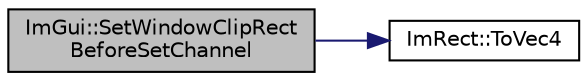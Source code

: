 digraph "ImGui::SetWindowClipRectBeforeSetChannel"
{
 // LATEX_PDF_SIZE
  edge [fontname="Helvetica",fontsize="10",labelfontname="Helvetica",labelfontsize="10"];
  node [fontname="Helvetica",fontsize="10",shape=record];
  rankdir="LR";
  Node1 [label="ImGui::SetWindowClipRect\lBeforeSetChannel",height=0.2,width=0.4,color="black", fillcolor="grey75", style="filled", fontcolor="black",tooltip=" "];
  Node1 -> Node2 [color="midnightblue",fontsize="10",style="solid"];
  Node2 [label="ImRect::ToVec4",height=0.2,width=0.4,color="black", fillcolor="white", style="filled",URL="$struct_im_rect.html#a2afeb24632fae3848977ff2772036200",tooltip=" "];
}
